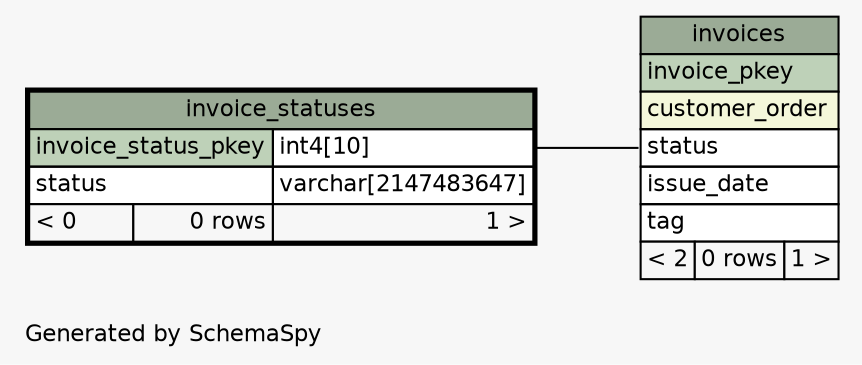 // dot 2.20.2 on Linux 2.6.28-13-generic
// SchemaSpy rev 514
digraph "oneDegreeRelationshipsDiagram" {
  graph [
    rankdir="RL"
    bgcolor="#f7f7f7"
    label="\nGenerated by SchemaSpy"
    labeljust="l"
    nodesep="0.18"
    ranksep="0.46"
    fontname="Helvetica"
    fontsize="11"
  ];
  node [
    fontname="Helvetica"
    fontsize="11"
    shape="plaintext"
  ];
  edge [
    arrowsize="0.8"
  ];
  "invoices":"status":w -> "invoice_statuses":"invoice_status_pkey.type":e [arrowhead=none arrowtail=crowodot];
  "invoice_statuses" [
    label=<
    <TABLE BORDER="2" CELLBORDER="1" CELLSPACING="0" BGCOLOR="#ffffff">
      <TR><TD COLSPAN="3" BGCOLOR="#9bab96" ALIGN="CENTER">invoice_statuses</TD></TR>
      <TR><TD PORT="invoice_status_pkey" COLSPAN="2" BGCOLOR="#bed1b8" ALIGN="LEFT">invoice_status_pkey</TD><TD PORT="invoice_status_pkey.type" ALIGN="LEFT">int4[10]</TD></TR>
      <TR><TD PORT="status" COLSPAN="2" ALIGN="LEFT">status</TD><TD PORT="status.type" ALIGN="LEFT">varchar[2147483647]</TD></TR>
      <TR><TD ALIGN="LEFT" BGCOLOR="#f7f7f7">&lt; 0</TD><TD ALIGN="RIGHT" BGCOLOR="#f7f7f7">0 rows</TD><TD ALIGN="RIGHT" BGCOLOR="#f7f7f7">1 &gt;</TD></TR>
    </TABLE>>
    URL="invoice_statuses.html"
    tooltip="invoice_statuses"
  ];
  "invoices" [
    label=<
    <TABLE BORDER="0" CELLBORDER="1" CELLSPACING="0" BGCOLOR="#ffffff">
      <TR><TD COLSPAN="3" BGCOLOR="#9bab96" ALIGN="CENTER">invoices</TD></TR>
      <TR><TD PORT="invoice_pkey" COLSPAN="3" BGCOLOR="#bed1b8" ALIGN="LEFT">invoice_pkey</TD></TR>
      <TR><TD PORT="customer_order" COLSPAN="3" BGCOLOR="#f4f7da" ALIGN="LEFT">customer_order</TD></TR>
      <TR><TD PORT="status" COLSPAN="3" ALIGN="LEFT">status</TD></TR>
      <TR><TD PORT="issue_date" COLSPAN="3" ALIGN="LEFT">issue_date</TD></TR>
      <TR><TD PORT="tag" COLSPAN="3" ALIGN="LEFT">tag</TD></TR>
      <TR><TD ALIGN="LEFT" BGCOLOR="#f7f7f7">&lt; 2</TD><TD ALIGN="RIGHT" BGCOLOR="#f7f7f7">0 rows</TD><TD ALIGN="RIGHT" BGCOLOR="#f7f7f7">1 &gt;</TD></TR>
    </TABLE>>
    URL="invoices.html"
    tooltip="invoices"
  ];
}
